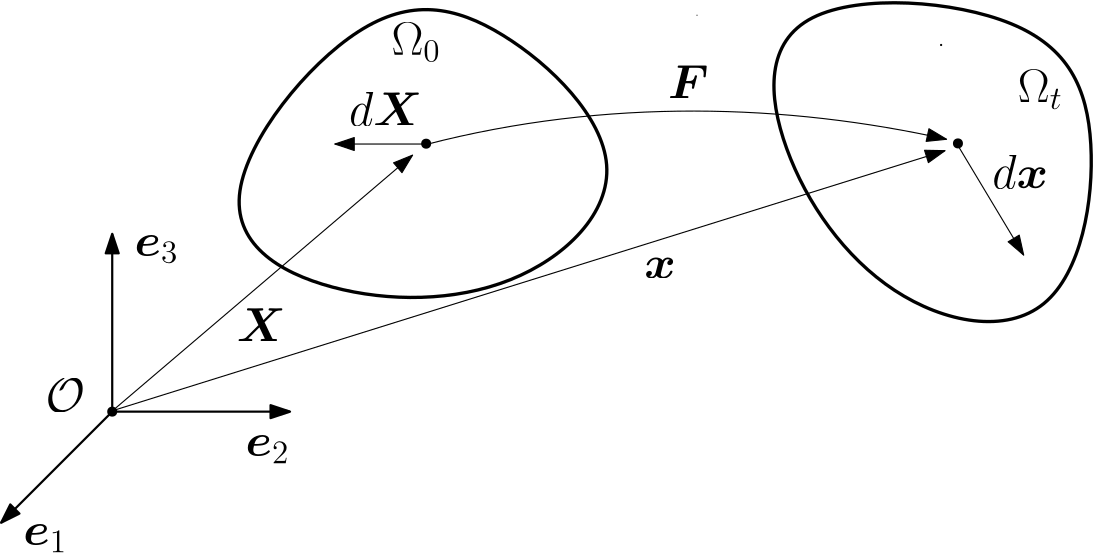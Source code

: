 <?xml version="1.0"?>
<!DOCTYPE ipe SYSTEM "ipe.dtd">
<ipe version="70218" creator="Ipe 7.2.20">
<info created="D:20201126152325" modified="D:20201203082451"/>
<preamble>\usepackage{amsmath}
\usepackage{amsfonts}
\usepackage{amssymb}</preamble>
<ipestyle name="basic">
<symbol name="arrow/arc(spx)">
<path stroke="sym-stroke" fill="sym-stroke" pen="sym-pen">
0 0 m
-1 0.333 l
-1 -0.333 l
h
</path>
</symbol>
<symbol name="arrow/farc(spx)">
<path stroke="sym-stroke" fill="white" pen="sym-pen">
0 0 m
-1 0.333 l
-1 -0.333 l
h
</path>
</symbol>
<symbol name="arrow/ptarc(spx)">
<path stroke="sym-stroke" fill="sym-stroke" pen="sym-pen">
0 0 m
-1 0.333 l
-0.8 0 l
-1 -0.333 l
h
</path>
</symbol>
<symbol name="arrow/fptarc(spx)">
<path stroke="sym-stroke" fill="white" pen="sym-pen">
0 0 m
-1 0.333 l
-0.8 0 l
-1 -0.333 l
h
</path>
</symbol>
<symbol name="mark/circle(sx)" transformations="translations">
<path fill="sym-stroke">
0.6 0 0 0.6 0 0 e
0.4 0 0 0.4 0 0 e
</path>
</symbol>
<symbol name="mark/disk(sx)" transformations="translations">
<path fill="sym-stroke">
0.6 0 0 0.6 0 0 e
</path>
</symbol>
<symbol name="mark/fdisk(sfx)" transformations="translations">
<group>
<path fill="sym-fill">
0.5 0 0 0.5 0 0 e
</path>
<path fill="sym-stroke" fillrule="eofill">
0.6 0 0 0.6 0 0 e
0.4 0 0 0.4 0 0 e
</path>
</group>
</symbol>
<symbol name="mark/box(sx)" transformations="translations">
<path fill="sym-stroke" fillrule="eofill">
-0.6 -0.6 m
0.6 -0.6 l
0.6 0.6 l
-0.6 0.6 l
h
-0.4 -0.4 m
0.4 -0.4 l
0.4 0.4 l
-0.4 0.4 l
h
</path>
</symbol>
<symbol name="mark/square(sx)" transformations="translations">
<path fill="sym-stroke">
-0.6 -0.6 m
0.6 -0.6 l
0.6 0.6 l
-0.6 0.6 l
h
</path>
</symbol>
<symbol name="mark/fsquare(sfx)" transformations="translations">
<group>
<path fill="sym-fill">
-0.5 -0.5 m
0.5 -0.5 l
0.5 0.5 l
-0.5 0.5 l
h
</path>
<path fill="sym-stroke" fillrule="eofill">
-0.6 -0.6 m
0.6 -0.6 l
0.6 0.6 l
-0.6 0.6 l
h
-0.4 -0.4 m
0.4 -0.4 l
0.4 0.4 l
-0.4 0.4 l
h
</path>
</group>
</symbol>
<symbol name="mark/cross(sx)" transformations="translations">
<group>
<path fill="sym-stroke">
-0.43 -0.57 m
0.57 0.43 l
0.43 0.57 l
-0.57 -0.43 l
h
</path>
<path fill="sym-stroke">
-0.43 0.57 m
0.57 -0.43 l
0.43 -0.57 l
-0.57 0.43 l
h
</path>
</group>
</symbol>
<symbol name="arrow/fnormal(spx)">
<path stroke="sym-stroke" fill="white" pen="sym-pen">
0 0 m
-1 0.333 l
-1 -0.333 l
h
</path>
</symbol>
<symbol name="arrow/pointed(spx)">
<path stroke="sym-stroke" fill="sym-stroke" pen="sym-pen">
0 0 m
-1 0.333 l
-0.8 0 l
-1 -0.333 l
h
</path>
</symbol>
<symbol name="arrow/fpointed(spx)">
<path stroke="sym-stroke" fill="white" pen="sym-pen">
0 0 m
-1 0.333 l
-0.8 0 l
-1 -0.333 l
h
</path>
</symbol>
<symbol name="arrow/linear(spx)">
<path stroke="sym-stroke" pen="sym-pen">
-1 0.333 m
0 0 l
-1 -0.333 l
</path>
</symbol>
<symbol name="arrow/fdouble(spx)">
<path stroke="sym-stroke" fill="white" pen="sym-pen">
0 0 m
-1 0.333 l
-1 -0.333 l
h
-1 0 m
-2 0.333 l
-2 -0.333 l
h
</path>
</symbol>
<symbol name="arrow/double(spx)">
<path stroke="sym-stroke" fill="sym-stroke" pen="sym-pen">
0 0 m
-1 0.333 l
-1 -0.333 l
h
-1 0 m
-2 0.333 l
-2 -0.333 l
h
</path>
</symbol>
<symbol name="arrow/mid-normal(spx)">
<path stroke="sym-stroke" fill="sym-stroke" pen="sym-pen">
0.5 0 m
-0.5 0.333 l
-0.5 -0.333 l
h
</path>
</symbol>
<symbol name="arrow/mid-fnormal(spx)">
<path stroke="sym-stroke" fill="white" pen="sym-pen">
0.5 0 m
-0.5 0.333 l
-0.5 -0.333 l
h
</path>
</symbol>
<symbol name="arrow/mid-pointed(spx)">
<path stroke="sym-stroke" fill="sym-stroke" pen="sym-pen">
0.5 0 m
-0.5 0.333 l
-0.3 0 l
-0.5 -0.333 l
h
</path>
</symbol>
<symbol name="arrow/mid-fpointed(spx)">
<path stroke="sym-stroke" fill="white" pen="sym-pen">
0.5 0 m
-0.5 0.333 l
-0.3 0 l
-0.5 -0.333 l
h
</path>
</symbol>
<symbol name="arrow/mid-double(spx)">
<path stroke="sym-stroke" fill="sym-stroke" pen="sym-pen">
1 0 m
0 0.333 l
0 -0.333 l
h
0 0 m
-1 0.333 l
-1 -0.333 l
h
</path>
</symbol>
<symbol name="arrow/mid-fdouble(spx)">
<path stroke="sym-stroke" fill="white" pen="sym-pen">
1 0 m
0 0.333 l
0 -0.333 l
h
0 0 m
-1 0.333 l
-1 -0.333 l
h
</path>
</symbol>
<pen name="heavier" value="0.8"/>
<pen name="fat" value="1.2"/>
<pen name="ultrafat" value="2"/>
<symbolsize name="large" value="5"/>
<symbolsize name="small" value="2"/>
<symbolsize name="tiny" value="1.1"/>
<arrowsize name="large" value="10"/>
<arrowsize name="small" value="5"/>
<arrowsize name="tiny" value="3"/>
<color name="red" value="1 0 0"/>
<color name="blue" value="0 0 1"/>
<color name="green" value="0 1 0"/>
<color name="yellow" value="1 1 0"/>
<color name="orange" value="1 0.647 0"/>
<color name="gold" value="1 0.843 0"/>
<color name="purple" value="0.627 0.125 0.941"/>
<color name="gray" value="0.745"/>
<color name="brown" value="0.647 0.165 0.165"/>
<color name="navy" value="0 0 0.502"/>
<color name="pink" value="1 0.753 0.796"/>
<color name="seagreen" value="0.18 0.545 0.341"/>
<color name="turquoise" value="0.251 0.878 0.816"/>
<color name="violet" value="0.933 0.51 0.933"/>
<color name="darkblue" value="0 0 0.545"/>
<color name="darkcyan" value="0 0.545 0.545"/>
<color name="darkgray" value="0.663"/>
<color name="darkgreen" value="0 0.392 0"/>
<color name="darkmagenta" value="0.545 0 0.545"/>
<color name="darkorange" value="1 0.549 0"/>
<color name="darkred" value="0.545 0 0"/>
<color name="lightblue" value="0.678 0.847 0.902"/>
<color name="lightcyan" value="0.878 1 1"/>
<color name="lightgray" value="0.827"/>
<color name="lightgreen" value="0.565 0.933 0.565"/>
<color name="lightyellow" value="1 1 0.878"/>
<dashstyle name="dotted" value="[1 3] 0"/>
<dashstyle name="dashed" value="[4] 0"/>
<dashstyle name="dash dotted" value="[4 2 1 2] 0"/>
<dashstyle name="dash dot dotted" value="[4 2 1 2 1 2] 0"/>
<textsize name="large" value="\large"/>
<textsize name="Large" value="\Large"/>
<textsize name="LARGE" value="\LARGE"/>
<textsize name="huge" value="\huge"/>
<textsize name="Huge" value="\Huge"/>
<textsize name="small" value="\small"/>
<textsize name="footnote" value="\footnotesize"/>
<textsize name="tiny" value="\tiny"/>
<textstyle name="center" begin="\begin{center}" end="\end{center}"/>
<textstyle name="itemize" begin="\begin{itemize}" end="\end{itemize}"/>
<textstyle name="item" begin="\begin{itemize}\item{}" end="\end{itemize}"/>
<gridsize name="4 pts" value="4"/>
<gridsize name="8 pts (~3 mm)" value="8"/>
<gridsize name="16 pts (~6 mm)" value="16"/>
<gridsize name="32 pts (~12 mm)" value="32"/>
<gridsize name="10 pts (~3.5 mm)" value="10"/>
<gridsize name="20 pts (~7 mm)" value="20"/>
<gridsize name="14 pts (~5 mm)" value="14"/>
<gridsize name="28 pts (~10 mm)" value="28"/>
<gridsize name="56 pts (~20 mm)" value="56"/>
<anglesize name="90 deg" value="90"/>
<anglesize name="60 deg" value="60"/>
<anglesize name="45 deg" value="45"/>
<anglesize name="30 deg" value="30"/>
<anglesize name="22.5 deg" value="22.5"/>
<opacity name="10%" value="0.1"/>
<opacity name="30%" value="0.3"/>
<opacity name="50%" value="0.5"/>
<opacity name="75%" value="0.75"/>
<tiling name="falling" angle="-60" step="4" width="1"/>
<tiling name="rising" angle="30" step="4" width="1"/>
</ipestyle>
<page>
<layer name="alpha"/>
<view layers="alpha" active="alpha"/>
<text layer="alpha" matrix="1 0 0 1 60.73 9.01641" transformations="translations" pos="128 672" stroke="black" type="label" width="17.646" height="11.812" depth="0" valign="baseline" size="LARGE" style="math">\boldsymbol{X}</text>
<text matrix="1 0 0 1 207.426 31.6287" transformations="translations" pos="128 672" stroke="black" type="label" width="11.345" height="7.651" depth="0" valign="baseline" size="LARGE" style="math">\boldsymbol{x}</text>
<path matrix="1 0 0 1 99.1917 55.1454" stroke="black" pen="heavier" cap="1">
343.081 732.509 m
343.081 732.509 l
</path>
<text matrix="1 0 0 1 230.871 190.221" transformations="translations" pos="113.079 578.23" stroke="black" type="label" width="14.609" height="11.812" depth="0" valign="baseline" size="LARGE" style="math">\boldsymbol{F}</text>
<text matrix="1 0 0 1 99.3453 54.9918" transformations="translations" pos="143.814 682.117" stroke="black" type="label" width="0" height="0" depth="0" valign="baseline" style="math"></text>
<text matrix="1 0 0 1 34.9508 146.626" transformations="translations" pos="209.437 637.465" stroke="black" type="label" width="17.844" height="11.764" depth="2.58" valign="baseline" size="LARGE" style="math">\Omega_0</text>
<text matrix="1 0 0 1 36.8275 147.813" transformations="translations" pos="223.834 642.695" stroke="black" type="label" width="0" height="0" depth="0" valign="baseline" style="math"></text>
<text matrix="1 0 0 1 260.427 129.642" transformations="translations" pos="209.437 637.465" stroke="black" type="label" width="16.218" height="11.764" depth="2.58" valign="baseline" size="LARGE" style="math">\Omega_t</text>
<path matrix="1 0 0 1 47.8733 -48.3446" stroke="black" pen="heavier" arrow="normal/normal" rarrow="normal/normal">
96 768 m
96 704 l
160 704 l
</path>
<path matrix="1 0 0 1 47.8733 -48.3446" stroke="black" pen="heavier" arrow="normal/normal">
96 704 m
56 664 l
</path>
<text matrix="1 0 0 1 39.8733 -40.3446" transformations="translations" pos="72 648" stroke="black" type="label" width="15.882" height="7.654" depth="2.58" valign="baseline" size="LARGE" style="math">\boldsymbol{e}_1</text>
<text matrix="1 0 0 1 119.873 -8.34458" transformations="translations" pos="72 648" stroke="black" type="label" width="15.882" height="7.654" depth="2.58" valign="baseline" size="LARGE" style="math">\boldsymbol{e}_2</text>
<text matrix="1 0 0 1 79.8733 63.6554" transformations="translations" pos="72 648" stroke="black" type="label" width="15.882" height="7.654" depth="2.58" valign="baseline" size="LARGE" style="math">\boldsymbol{e}_3</text>
<use matrix="1 0 0 1 47.8733 -48.3446" name="mark/disk(sx)" pos="96 704" size="normal" stroke="black"/>
<text matrix="1 0 0 1 47.8733 -56.3446" transformations="translations" pos="72 712" stroke="black" type="label" width="14.184" height="11.764" depth="0" valign="baseline" size="LARGE" style="math">\mathcal{O}</text>
<group>
<path matrix="1 0 0 1 99.1917 55.1454" stroke="black" pen="fat">
184 744
136 752
72 672
120 640
192 640
240 688 u
</path>
<use name="mark/disk(sx)" pos="256.887 752.115" size="normal" stroke="black"/>
</group>
<group matrix="0.572181 -0.820127 0.820127 0.572181 -315.482 532.55">
<path matrix="1 0 0 1 99.1917 55.1454" stroke="black" pen="fat">
184 744
136 752
72 672
120 640
192 640
240 688 u
</path>
<use name="mark/disk(sx)" pos="256.887 752.115" size="normal" stroke="black"/>
</group>
<path stroke="black" cap="1">
354.395 798.366 m
354.395 798.366 l
</path>
<path stroke="black" arrow="normal/normal">
256 752 m
224 752 l
</path>
<path stroke="black" arrow="normal/normal">
448 752 m
472 712 l
</path>
<text matrix="1 0 0 1 21.0753 82.6892" transformations="translations" pos="208 676" stroke="black" type="label" width="26.405" height="11.955" depth="0" valign="baseline" size="LARGE" style="math">d\boldsymbol{X}</text>
<text matrix="1 0 0 1 108.642 124.036" transformations="translations" pos="352 612" stroke="black" type="label" width="20.105" height="11.955" depth="0" valign="baseline" size="LARGE" style="math">d\boldsymbol{x}</text>
<path matrix="1 0 0 1 -0.15599 -0.153552" stroke="black" arrow="normal/normal">
256.923 751.956 m
322.11 768.84
387.118 766.588
444.386 753.86 c
</path>
<path stroke="black" arrow="normal/normal">
144 656 m
252 748 l
</path>
<path stroke="black" arrow="normal/normal">
144 656 m
443.684 749.609 l
</path>
</page>
</ipe>
